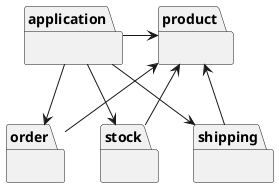 @startuml
package application{}
package order{}
package stock{}
package shipping{}
package product{}

application -> order
application -> stock
application -> shipping
application -> product

order -u-> product
shipping -u-> product
stock -u-> product

@enduml